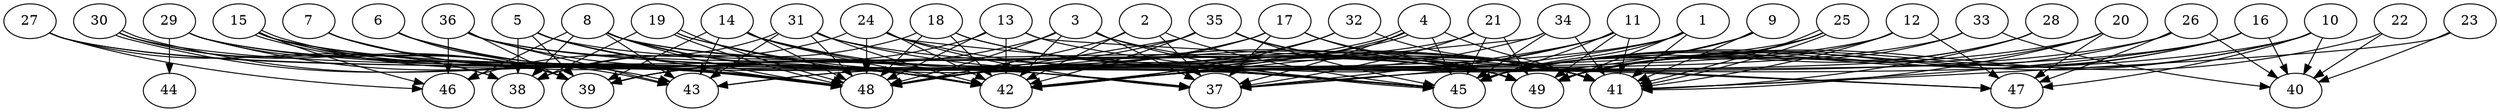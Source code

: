 // DAG (tier=3-complex, mode=compute, n=49, ccr=0.492, fat=0.867, density=0.787, regular=0.239, jump=0.209, mindata=1048576, maxdata=16777216)
// DAG automatically generated by daggen at Sun Aug 24 16:33:34 2025
// /home/ermia/Project/Environments/daggen/bin/daggen --dot --ccr 0.492 --fat 0.867 --regular 0.239 --density 0.787 --jump 0.209 --mindata 1048576 --maxdata 16777216 -n 49 
digraph G {
  1 [size="2258667736756522057728", alpha="0.18", expect_size="1129333868378261028864"]
  1 -> 37 [size ="1377182681137152"]
  1 -> 41 [size ="1377182681137152"]
  1 -> 43 [size ="1377182681137152"]
  1 -> 45 [size ="1377182681137152"]
  1 -> 49 [size ="1377182681137152"]
  2 [size="474146529648581952", alpha="0.17", expect_size="237073264824290976"]
  2 -> 37 [size ="311730873827328"]
  2 -> 42 [size ="311730873827328"]
  2 -> 45 [size ="311730873827328"]
  2 -> 48 [size ="311730873827328"]
  3 [size="1023405557718063232", alpha="0.07", expect_size="511702778859031616"]
  3 -> 37 [size ="398109251207168"]
  3 -> 39 [size ="398109251207168"]
  3 -> 41 [size ="398109251207168"]
  3 -> 42 [size ="398109251207168"]
  3 -> 45 [size ="398109251207168"]
  3 -> 48 [size ="398109251207168"]
  4 [size="39587200295535256", alpha="0.07", expect_size="19793600147767628"]
  4 -> 37 [size ="709703113900032"]
  4 -> 41 [size ="709703113900032"]
  4 -> 42 [size ="709703113900032"]
  4 -> 42 [size ="709703113900032"]
  4 -> 45 [size ="709703113900032"]
  4 -> 48 [size ="709703113900032"]
  5 [size="9136156668927054", alpha="0.00", expect_size="4568078334463527"]
  5 -> 37 [size ="147834150060032"]
  5 -> 38 [size ="147834150060032"]
  5 -> 39 [size ="147834150060032"]
  5 -> 42 [size ="147834150060032"]
  5 -> 48 [size ="147834150060032"]
  5 -> 49 [size ="147834150060032"]
  6 [size="2261568433369082", alpha="0.14", expect_size="1130784216684541"]
  6 -> 39 [size ="65250963488768"]
  6 -> 42 [size ="65250963488768"]
  6 -> 48 [size ="65250963488768"]
  7 [size="2839171306579852288", alpha="0.09", expect_size="1419585653289926144"]
  7 -> 39 [size ="2088833856307200"]
  7 -> 42 [size ="2088833856307200"]
  7 -> 48 [size ="2088833856307200"]
  8 [size="3992798125953563", alpha="0.18", expect_size="1996399062976781"]
  8 -> 37 [size ="80510537695232"]
  8 -> 38 [size ="80510537695232"]
  8 -> 41 [size ="80510537695232"]
  8 -> 42 [size ="80510537695232"]
  8 -> 43 [size ="80510537695232"]
  8 -> 45 [size ="80510537695232"]
  8 -> 46 [size ="80510537695232"]
  8 -> 48 [size ="80510537695232"]
  9 [size="2603398366433483", alpha="0.11", expect_size="1301699183216741"]
  9 -> 41 [size ="154600778760192"]
  9 -> 42 [size ="154600778760192"]
  9 -> 45 [size ="154600778760192"]
  10 [size="1746796595192062976", alpha="0.20", expect_size="873398297596031488"]
  10 -> 40 [size ="923787369381888"]
  10 -> 42 [size ="923787369381888"]
  10 -> 45 [size ="923787369381888"]
  10 -> 47 [size ="923787369381888"]
  10 -> 49 [size ="923787369381888"]
  11 [size="337931512305170368", alpha="0.20", expect_size="168965756152585184"]
  11 -> 37 [size ="520092655812608"]
  11 -> 41 [size ="520092655812608"]
  11 -> 42 [size ="520092655812608"]
  11 -> 45 [size ="520092655812608"]
  11 -> 48 [size ="520092655812608"]
  11 -> 49 [size ="520092655812608"]
  12 [size="107261658828073808", alpha="0.03", expect_size="53630829414036904"]
  12 -> 41 [size ="2099171649650688"]
  12 -> 45 [size ="2099171649650688"]
  12 -> 47 [size ="2099171649650688"]
  12 -> 48 [size ="2099171649650688"]
  13 [size="1969475414335688802304", alpha="0.17", expect_size="984737707167844401152"]
  13 -> 39 [size ="1256966479413248"]
  13 -> 42 [size ="1256966479413248"]
  13 -> 45 [size ="1256966479413248"]
  13 -> 47 [size ="1256966479413248"]
  13 -> 48 [size ="1256966479413248"]
  14 [size="95929898244891488", alpha="0.04", expect_size="47964949122445744"]
  14 -> 39 [size ="159683604119552"]
  14 -> 42 [size ="159683604119552"]
  14 -> 43 [size ="159683604119552"]
  14 -> 45 [size ="159683604119552"]
  14 -> 48 [size ="159683604119552"]
  14 -> 49 [size ="159683604119552"]
  15 [size="1076017636151569536", alpha="0.12", expect_size="538008818075784768"]
  15 -> 39 [size ="557055588958208"]
  15 -> 43 [size ="557055588958208"]
  15 -> 43 [size ="557055588958208"]
  15 -> 45 [size ="557055588958208"]
  15 -> 46 [size ="557055588958208"]
  15 -> 48 [size ="557055588958208"]
  15 -> 49 [size ="557055588958208"]
  16 [size="10893675645118010", alpha="0.11", expect_size="5446837822559005"]
  16 -> 37 [size ="343490017886208"]
  16 -> 40 [size ="343490017886208"]
  16 -> 41 [size ="343490017886208"]
  16 -> 45 [size ="343490017886208"]
  16 -> 49 [size ="343490017886208"]
  17 [size="21073777243711824", alpha="0.04", expect_size="10536888621855912"]
  17 -> 37 [size ="830994038915072"]
  17 -> 39 [size ="830994038915072"]
  17 -> 41 [size ="830994038915072"]
  17 -> 48 [size ="830994038915072"]
  17 -> 49 [size ="830994038915072"]
  18 [size="3405895397592654675968", alpha="0.07", expect_size="1702947698796327337984"]
  18 -> 38 [size ="1810968338235392"]
  18 -> 41 [size ="1810968338235392"]
  18 -> 42 [size ="1810968338235392"]
  18 -> 48 [size ="1810968338235392"]
  18 -> 49 [size ="1810968338235392"]
  19 [size="1187718360788906278912", alpha="0.11", expect_size="593859180394453139456"]
  19 -> 38 [size ="897220043866112"]
  19 -> 45 [size ="897220043866112"]
  19 -> 48 [size ="897220043866112"]
  19 -> 48 [size ="897220043866112"]
  19 -> 49 [size ="897220043866112"]
  20 [size="12241002075352712", alpha="0.01", expect_size="6120501037676356"]
  20 -> 41 [size ="275518469439488"]
  20 -> 42 [size ="275518469439488"]
  20 -> 47 [size ="275518469439488"]
  20 -> 49 [size ="275518469439488"]
  21 [size="24887572825156288", alpha="0.12", expect_size="12443786412578144"]
  21 -> 37 [size ="415989091008512"]
  21 -> 43 [size ="415989091008512"]
  21 -> 45 [size ="415989091008512"]
  21 -> 49 [size ="415989091008512"]
  22 [size="21919156935104572", alpha="0.10", expect_size="10959578467552286"]
  22 -> 40 [size ="16772149280768"]
  22 -> 49 [size ="16772149280768"]
  23 [size="25919040447862620", alpha="0.08", expect_size="12959520223931310"]
  23 -> 40 [size ="20257783676928"]
  23 -> 41 [size ="20257783676928"]
  24 [size="66034668293633456", alpha="0.08", expect_size="33017334146816728"]
  24 -> 37 [size ="1609356130910208"]
  24 -> 41 [size ="1609356130910208"]
  24 -> 42 [size ="1609356130910208"]
  24 -> 45 [size ="1609356130910208"]
  24 -> 46 [size ="1609356130910208"]
  24 -> 48 [size ="1609356130910208"]
  25 [size="20308511644637264", alpha="0.16", expect_size="10154255822318632"]
  25 -> 41 [size ="1848631309107200"]
  25 -> 41 [size ="1848631309107200"]
  25 -> 42 [size ="1848631309107200"]
  25 -> 45 [size ="1848631309107200"]
  25 -> 49 [size ="1848631309107200"]
  26 [size="912194353778827198464", alpha="0.03", expect_size="456097176889413599232"]
  26 -> 40 [size ="752456803811328"]
  26 -> 45 [size ="752456803811328"]
  26 -> 47 [size ="752456803811328"]
  26 -> 48 [size ="752456803811328"]
  27 [size="11087741570949824", alpha="0.13", expect_size="5543870785474912"]
  27 -> 38 [size ="339742784749568"]
  27 -> 42 [size ="339742784749568"]
  27 -> 46 [size ="339742784749568"]
  27 -> 48 [size ="339742784749568"]
  28 [size="1666100528197017", alpha="0.10", expect_size="833050264098508"]
  28 -> 41 [size ="48843248893952"]
  28 -> 45 [size ="48843248893952"]
  28 -> 49 [size ="48843248893952"]
  29 [size="374802865768737275904", alpha="0.08", expect_size="187401432884368637952"]
  29 -> 37 [size ="415870954242048"]
  29 -> 39 [size ="415870954242048"]
  29 -> 42 [size ="415870954242048"]
  29 -> 44 [size ="415870954242048"]
  29 -> 48 [size ="415870954242048"]
  30 [size="20335002885808432", alpha="0.01", expect_size="10167501442904216"]
  30 -> 38 [size ="8882202083328"]
  30 -> 39 [size ="8882202083328"]
  30 -> 42 [size ="8882202083328"]
  30 -> 48 [size ="8882202083328"]
  30 -> 48 [size ="8882202083328"]
  31 [size="721006859096462080", alpha="0.03", expect_size="360503429548231040"]
  31 -> 38 [size ="252373159116800"]
  31 -> 41 [size ="252373159116800"]
  31 -> 42 [size ="252373159116800"]
  31 -> 43 [size ="252373159116800"]
  31 -> 47 [size ="252373159116800"]
  31 -> 48 [size ="252373159116800"]
  32 [size="1115960573778958848", alpha="0.10", expect_size="557980286889479424"]
  32 -> 41 [size ="839532022857728"]
  32 -> 42 [size ="839532022857728"]
  32 -> 48 [size ="839532022857728"]
  33 [size="448650078463432065024", alpha="0.19", expect_size="224325039231716032512"]
  33 -> 40 [size ="468844132958208"]
  33 -> 48 [size ="468844132958208"]
  33 -> 49 [size ="468844132958208"]
  34 [size="64317639971895152", alpha="0.06", expect_size="32158819985947576"]
  34 -> 41 [size ="2115392189235200"]
  34 -> 42 [size ="2115392189235200"]
  34 -> 45 [size ="2115392189235200"]
  34 -> 48 [size ="2115392189235200"]
  35 [size="2899873427733740519424", alpha="0.19", expect_size="1449936713866870259712"]
  35 -> 39 [size ="1626831908241408"]
  35 -> 41 [size ="1626831908241408"]
  35 -> 42 [size ="1626831908241408"]
  35 -> 45 [size ="1626831908241408"]
  35 -> 48 [size ="1626831908241408"]
  35 -> 49 [size ="1626831908241408"]
  36 [size="13268034264096568", alpha="0.14", expect_size="6634017132048284"]
  36 -> 39 [size ="295084058738688"]
  36 -> 42 [size ="295084058738688"]
  36 -> 43 [size ="295084058738688"]
  36 -> 45 [size ="295084058738688"]
  36 -> 46 [size ="295084058738688"]
  36 -> 49 [size ="295084058738688"]
  37 [size="6443367278103566", alpha="0.05", expect_size="3221683639051783"]
  38 [size="353962176261115609088", alpha="0.13", expect_size="176981088130557804544"]
  39 [size="855837268003893", alpha="0.12", expect_size="427918634001946"]
  40 [size="32860930303001620", alpha="0.09", expect_size="16430465151500810"]
  41 [size="841016401873348352", alpha="0.09", expect_size="420508200936674176"]
  42 [size="55861584866046448", alpha="0.12", expect_size="27930792433023224"]
  43 [size="461370978270774820864", alpha="0.15", expect_size="230685489135387410432"]
  44 [size="418390835876474126336", alpha="0.13", expect_size="209195417938237063168"]
  45 [size="1029811050893280640", alpha="0.17", expect_size="514905525446640320"]
  46 [size="14928723875064426", alpha="0.13", expect_size="7464361937532213"]
  47 [size="2819417733345642020864", alpha="0.18", expect_size="1409708866672821010432"]
  48 [size="29374329647304800", alpha="0.03", expect_size="14687164823652400"]
  49 [size="67614428750607200", alpha="0.10", expect_size="33807214375303600"]
}
